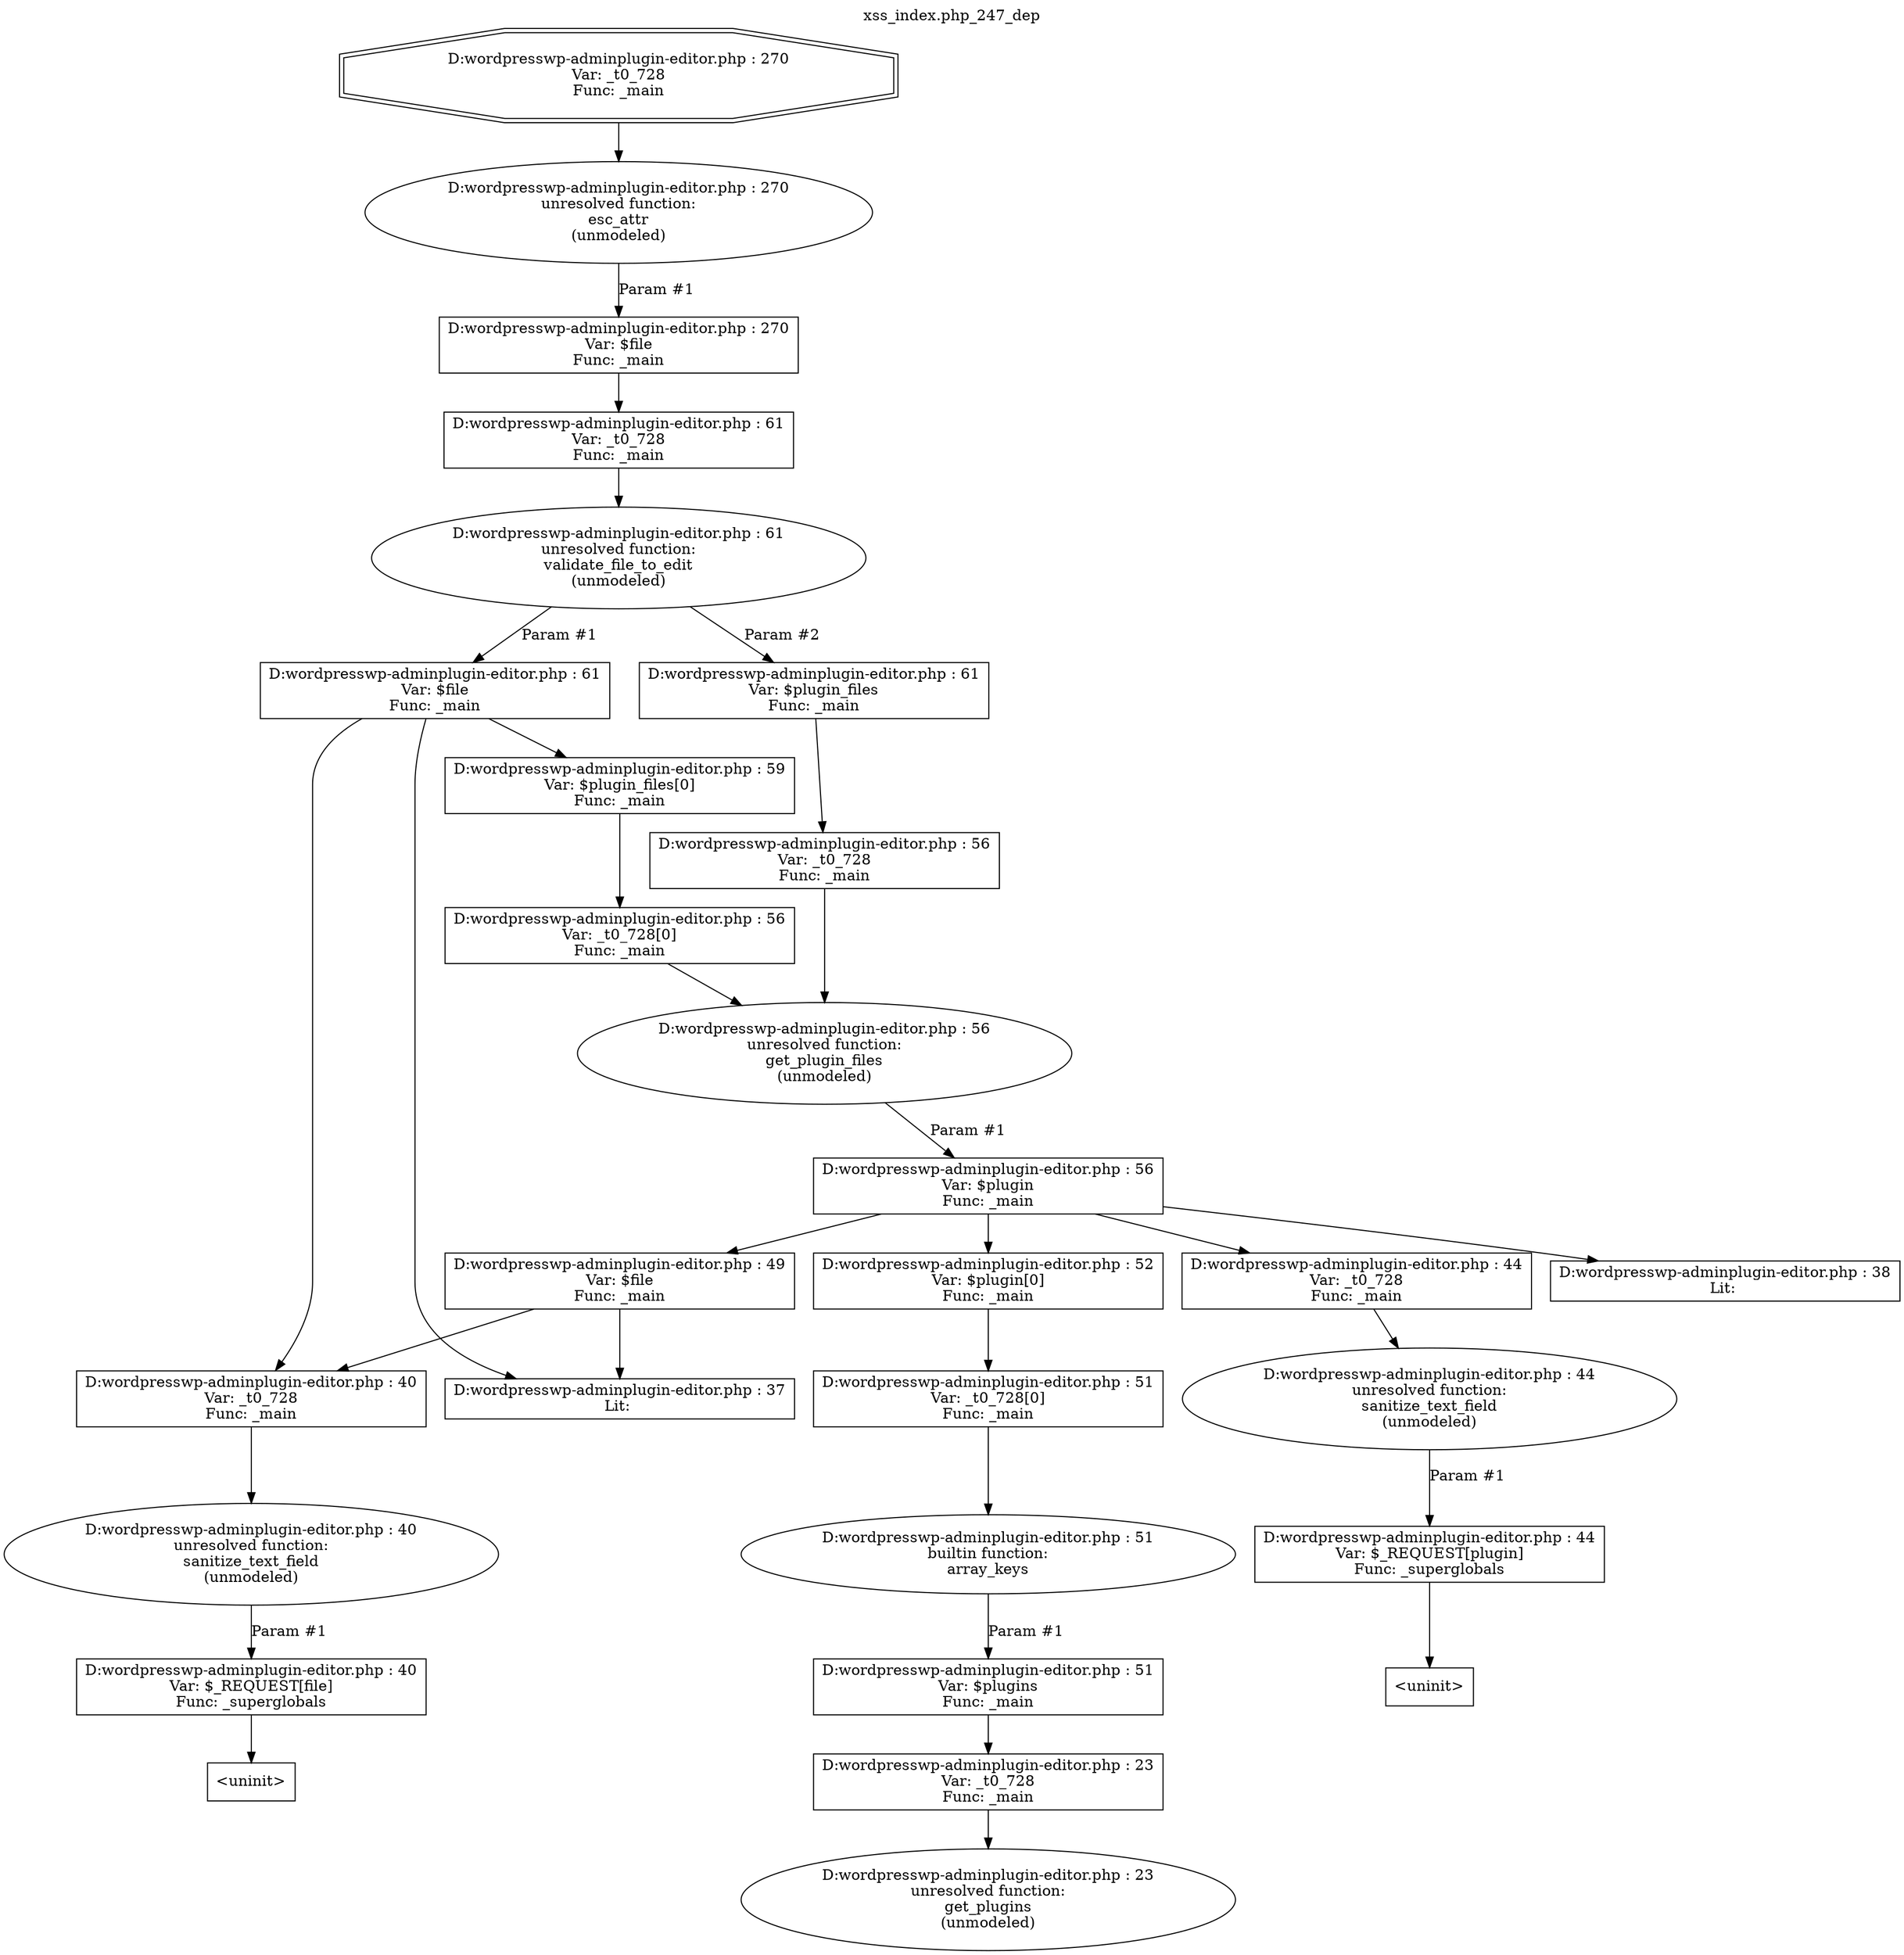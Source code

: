 digraph cfg {
  label="xss_index.php_247_dep";
  labelloc=t;
  n1 [shape=doubleoctagon, label="D:\wordpress\wp-admin\plugin-editor.php : 270\nVar: _t0_728\nFunc: _main\n"];
  n2 [shape=ellipse, label="D:\wordpress\wp-admin\plugin-editor.php : 270\nunresolved function:\nesc_attr\n(unmodeled)\n"];
  n3 [shape=box, label="D:\wordpress\wp-admin\plugin-editor.php : 270\nVar: $file\nFunc: _main\n"];
  n4 [shape=box, label="D:\wordpress\wp-admin\plugin-editor.php : 61\nVar: _t0_728\nFunc: _main\n"];
  n5 [shape=ellipse, label="D:\wordpress\wp-admin\plugin-editor.php : 61\nunresolved function:\nvalidate_file_to_edit\n(unmodeled)\n"];
  n6 [shape=box, label="D:\wordpress\wp-admin\plugin-editor.php : 61\nVar: $file\nFunc: _main\n"];
  n7 [shape=box, label="D:\wordpress\wp-admin\plugin-editor.php : 59\nVar: $plugin_files[0]\nFunc: _main\n"];
  n8 [shape=box, label="D:\wordpress\wp-admin\plugin-editor.php : 56\nVar: _t0_728[0]\nFunc: _main\n"];
  n9 [shape=ellipse, label="D:\wordpress\wp-admin\plugin-editor.php : 56\nunresolved function:\nget_plugin_files\n(unmodeled)\n"];
  n10 [shape=box, label="D:\wordpress\wp-admin\plugin-editor.php : 56\nVar: $plugin\nFunc: _main\n"];
  n11 [shape=box, label="D:\wordpress\wp-admin\plugin-editor.php : 44\nVar: _t0_728\nFunc: _main\n"];
  n12 [shape=ellipse, label="D:\wordpress\wp-admin\plugin-editor.php : 44\nunresolved function:\nsanitize_text_field\n(unmodeled)\n"];
  n13 [shape=box, label="D:\wordpress\wp-admin\plugin-editor.php : 44\nVar: $_REQUEST[plugin]\nFunc: _superglobals\n"];
  n14 [shape=box, label="<uninit>"];
  n15 [shape=box, label="D:\wordpress\wp-admin\plugin-editor.php : 38\nLit: \n"];
  n16 [shape=box, label="D:\wordpress\wp-admin\plugin-editor.php : 49\nVar: $file\nFunc: _main\n"];
  n17 [shape=box, label="D:\wordpress\wp-admin\plugin-editor.php : 37\nLit: \n"];
  n18 [shape=box, label="D:\wordpress\wp-admin\plugin-editor.php : 40\nVar: _t0_728\nFunc: _main\n"];
  n19 [shape=ellipse, label="D:\wordpress\wp-admin\plugin-editor.php : 40\nunresolved function:\nsanitize_text_field\n(unmodeled)\n"];
  n20 [shape=box, label="D:\wordpress\wp-admin\plugin-editor.php : 40\nVar: $_REQUEST[file]\nFunc: _superglobals\n"];
  n21 [shape=box, label="<uninit>"];
  n22 [shape=box, label="D:\wordpress\wp-admin\plugin-editor.php : 52\nVar: $plugin[0]\nFunc: _main\n"];
  n23 [shape=box, label="D:\wordpress\wp-admin\plugin-editor.php : 51\nVar: _t0_728[0]\nFunc: _main\n"];
  n24 [shape=ellipse, label="D:\wordpress\wp-admin\plugin-editor.php : 51\nbuiltin function:\narray_keys\n"];
  n25 [shape=box, label="D:\wordpress\wp-admin\plugin-editor.php : 51\nVar: $plugins\nFunc: _main\n"];
  n26 [shape=box, label="D:\wordpress\wp-admin\plugin-editor.php : 23\nVar: _t0_728\nFunc: _main\n"];
  n27 [shape=ellipse, label="D:\wordpress\wp-admin\plugin-editor.php : 23\nunresolved function:\nget_plugins\n(unmodeled)\n"];
  n28 [shape=box, label="D:\wordpress\wp-admin\plugin-editor.php : 61\nVar: $plugin_files\nFunc: _main\n"];
  n29 [shape=box, label="D:\wordpress\wp-admin\plugin-editor.php : 56\nVar: _t0_728\nFunc: _main\n"];
  n1 -> n2;
  n4 -> n5;
  n8 -> n9;
  n11 -> n12;
  n13 -> n14;
  n12 -> n13[label="Param #1"];
  n10 -> n11;
  n10 -> n15;
  n10 -> n16;
  n10 -> n22;
  n16 -> n17;
  n16 -> n18;
  n18 -> n19;
  n20 -> n21;
  n19 -> n20[label="Param #1"];
  n23 -> n24;
  n26 -> n27;
  n25 -> n26;
  n24 -> n25[label="Param #1"];
  n22 -> n23;
  n9 -> n10[label="Param #1"];
  n7 -> n8;
  n6 -> n7;
  n6 -> n17;
  n6 -> n18;
  n5 -> n6[label="Param #1"];
  n5 -> n28[label="Param #2"];
  n29 -> n9;
  n28 -> n29;
  n3 -> n4;
  n2 -> n3[label="Param #1"];
}
